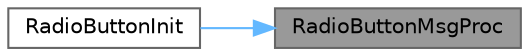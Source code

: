 digraph "RadioButtonMsgProc"
{
 // LATEX_PDF_SIZE
  bgcolor="transparent";
  edge [fontname=Helvetica,fontsize=10,labelfontname=Helvetica,labelfontsize=10];
  node [fontname=Helvetica,fontsize=10,shape=box,height=0.2,width=0.4];
  rankdir="RL";
  Node1 [id="Node000001",label="RadioButtonMsgProc",height=0.2,width=0.4,color="gray40", fillcolor="grey60", style="filled", fontcolor="black",tooltip=" "];
  Node1 -> Node2 [id="edge1_Node000001_Node000002",dir="back",color="steelblue1",style="solid",tooltip=" "];
  Node2 [id="Node000002",label="RadioButtonInit",height=0.2,width=0.4,color="grey40", fillcolor="white", style="filled",URL="$group__radiobutton__api.html#gaffeee724fd3b374e0d31f3707ab8f6c9",tooltip=" "];
}
